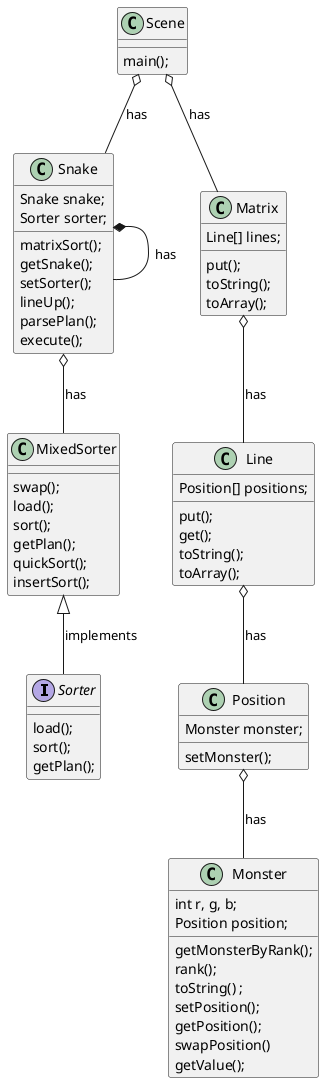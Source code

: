 @startuml

interface Sorter {
    load();
    sort();
    getPlan();
}

class Monster{
    int r, g, b;
    Position position;

    getMonsterByRank();
    rank();
    toString() ;
    setPosition();
    getPosition();
    swapPosition()
    getValue();
}

class Snake{
    Snake snake;
    Sorter sorter;

    matrixSort();
    getSnake();
    setSorter();
    lineUp();
    parsePlan();
    execute();
}

class MixedSorter{
    swap();
    load();
    sort();
    getPlan();
    quickSort();
    insertSort();
}

class Line{
    Position[] positions;

    put();
    get();
    toString();
    toArray();
}

class Position{
    Monster monster;

    setMonster();
}

class Matrix{
    Line[] lines;

    put();
    toString();
    toArray();
}

class Scene{
    main();
}

MixedSorter <|-- Sorter : implements
Line o-- Position : has
Snake o-- MixedSorter : has
Snake *-- Snake : has
Matrix o-- Line : has
Scene o-- Matrix : has
Scene o-- Snake : has
Position o-- Monster : has

@enduml